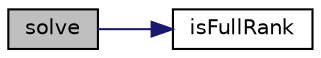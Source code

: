 digraph "solve"
{
  edge [fontname="Helvetica",fontsize="10",labelfontname="Helvetica",labelfontsize="10"];
  node [fontname="Helvetica",fontsize="10",shape=record];
  rankdir="LR";
  Node12 [label="solve",height=0.2,width=0.4,color="black", fillcolor="grey75", style="filled", fontcolor="black"];
  Node12 -> Node13 [color="midnightblue",fontsize="10",style="solid",fontname="Helvetica"];
  Node13 [label="isFullRank",height=0.2,width=0.4,color="black", fillcolor="white", style="filled",URL="$class_p_h_p_excel___shared___j_a_m_a___q_r_decomposition.html#a2ad76f1f3372e997657780b7c9f31f5f"];
}
